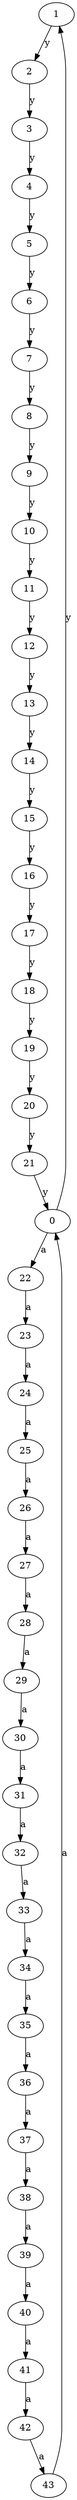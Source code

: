 digraph  {
1;
2;
3;
4;
5;
6;
7;
8;
9;
10;
11;
12;
13;
14;
15;
16;
17;
18;
19;
20;
21;
0;
22;
23;
24;
25;
26;
27;
28;
29;
30;
31;
32;
33;
34;
35;
36;
37;
38;
39;
40;
41;
42;
43;
1 -> 2  [key=0, label=y];
2 -> 3  [key=0, label=y];
3 -> 4  [key=0, label=y];
4 -> 5  [key=0, label=y];
5 -> 6  [key=0, label=y];
6 -> 7  [key=0, label=y];
7 -> 8  [key=0, label=y];
8 -> 9  [key=0, label=y];
9 -> 10  [key=0, label=y];
10 -> 11  [key=0, label=y];
11 -> 12  [key=0, label=y];
12 -> 13  [key=0, label=y];
13 -> 14  [key=0, label=y];
14 -> 15  [key=0, label=y];
15 -> 16  [key=0, label=y];
16 -> 17  [key=0, label=y];
17 -> 18  [key=0, label=y];
18 -> 19  [key=0, label=y];
19 -> 20  [key=0, label=y];
20 -> 21  [key=0, label=y];
21 -> 0  [key=0, label=y];
0 -> 1  [key=0, label=y];
0 -> 22  [key=0, label=a];
22 -> 23  [key=0, label=a];
23 -> 24  [key=0, label=a];
24 -> 25  [key=0, label=a];
25 -> 26  [key=0, label=a];
26 -> 27  [key=0, label=a];
27 -> 28  [key=0, label=a];
28 -> 29  [key=0, label=a];
29 -> 30  [key=0, label=a];
30 -> 31  [key=0, label=a];
31 -> 32  [key=0, label=a];
32 -> 33  [key=0, label=a];
33 -> 34  [key=0, label=a];
34 -> 35  [key=0, label=a];
35 -> 36  [key=0, label=a];
36 -> 37  [key=0, label=a];
37 -> 38  [key=0, label=a];
38 -> 39  [key=0, label=a];
39 -> 40  [key=0, label=a];
40 -> 41  [key=0, label=a];
41 -> 42  [key=0, label=a];
42 -> 43  [key=0, label=a];
43 -> 0  [key=0, label=a];
}

